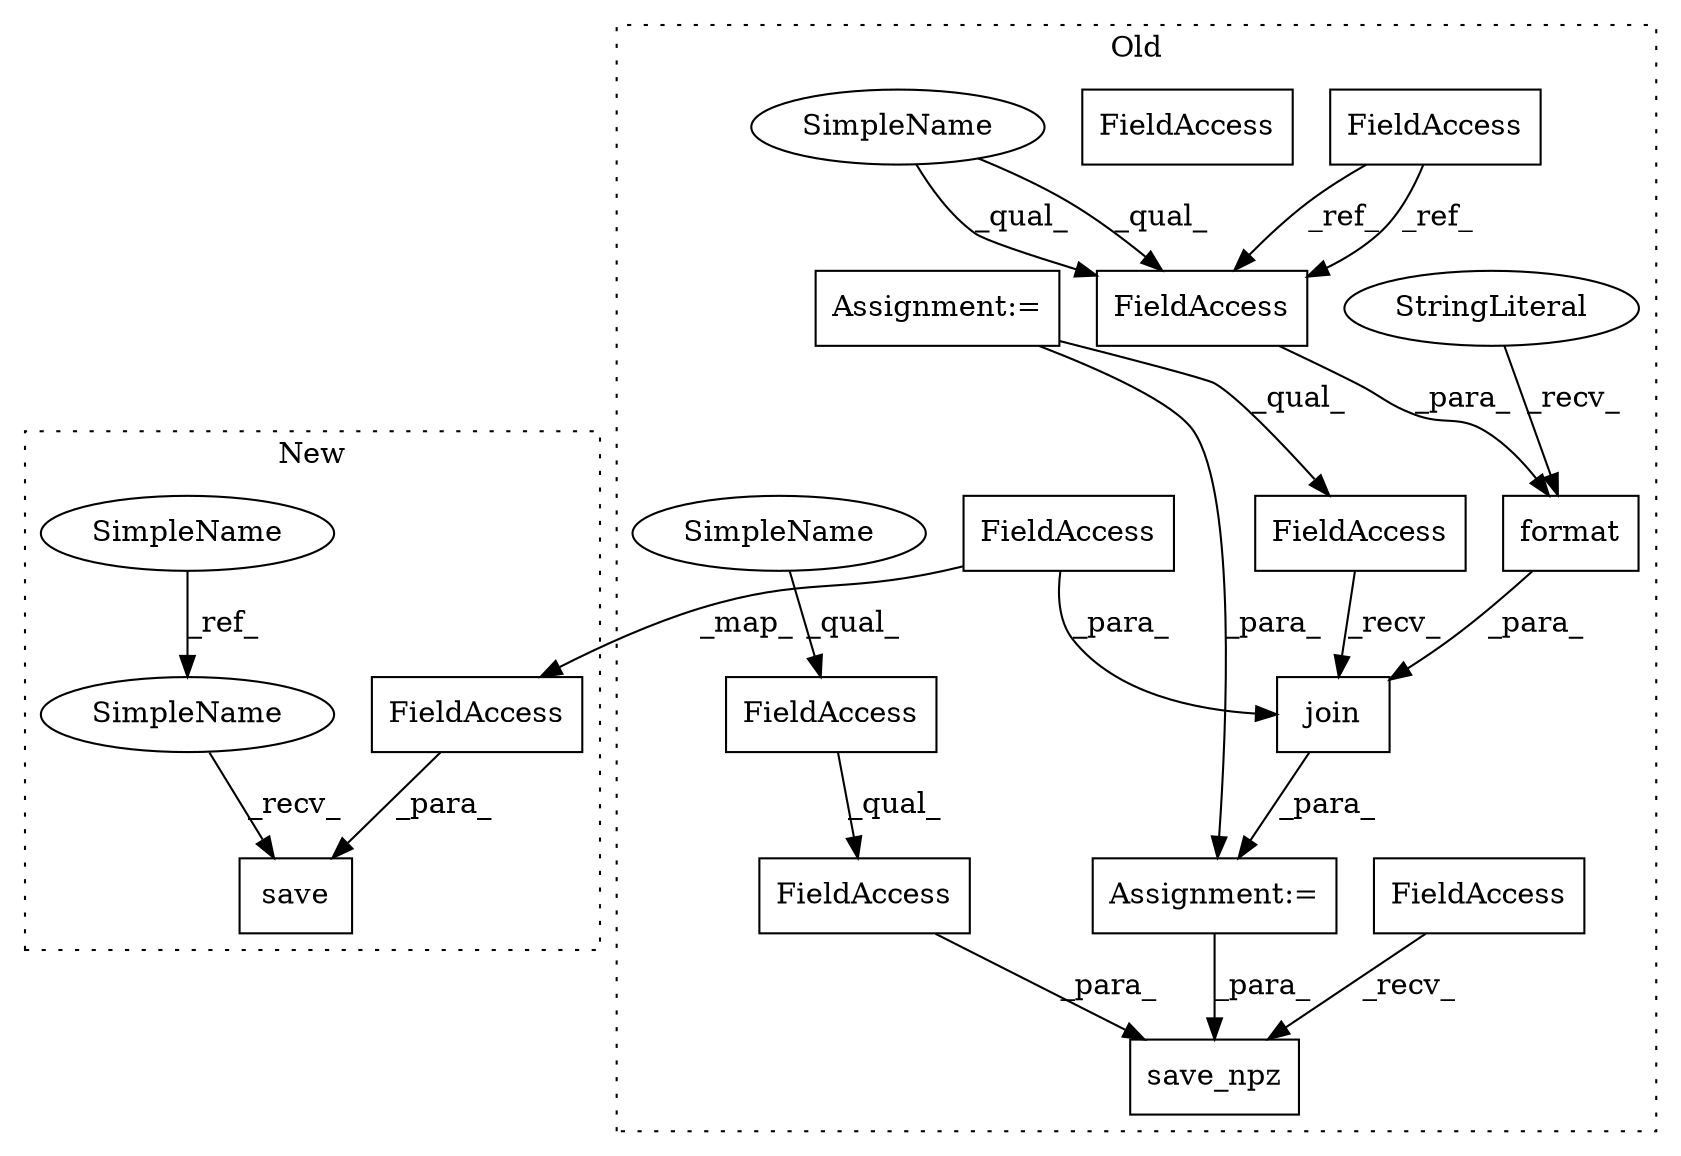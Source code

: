 digraph G {
subgraph cluster0 {
1 [label="join" a="32" s="8903,8950" l="5,1" shape="box"];
3 [label="FieldAccess" a="22" s="8895" l="7" shape="box"];
4 [label="Assignment:=" a="7" s="8894" l="1" shape="box"];
5 [label="Assignment:=" a="7" s="7465" l="2" shape="box"];
6 [label="format" a="32" s="8932,8949" l="7,1" shape="box"];
7 [label="FieldAccess" a="22" s="8778" l="10" shape="box"];
9 [label="FieldAccess" a="22" s="8986" l="9" shape="box"];
10 [label="FieldAccess" a="22" s="8986" l="27" shape="box"];
11 [label="FieldAccess" a="22" s="8939" l="10" shape="box"];
12 [label="StringLiteral" a="45" s="8923" l="8" shape="ellipse"];
13 [label="save_npz" a="32" s="8977,9018" l="9,1" shape="box"];
14 [label="FieldAccess" a="22" s="8959" l="17" shape="box"];
16 [label="FieldAccess" a="22" s="8908" l="14" shape="box"];
18 [label="FieldAccess" a="22" s="8939" l="10" shape="box"];
19 [label="SimpleName" a="42" s="8986" l="4" shape="ellipse"];
20 [label="SimpleName" a="42" s="8939" l="4" shape="ellipse"];
label = "Old";
style="dotted";
}
subgraph cluster1 {
2 [label="save" a="32" s="8792,8811" l="5,1" shape="box"];
8 [label="SimpleName" a="42" s="7251" l="4" shape="ellipse"];
15 [label="FieldAccess" a="22" s="8797" l="14" shape="box"];
17 [label="SimpleName" a="42" s="8787" l="4" shape="ellipse"];
label = "New";
style="dotted";
}
1 -> 4 [label="_para_"];
3 -> 1 [label="_recv_"];
4 -> 13 [label="_para_"];
5 -> 4 [label="_para_"];
5 -> 3 [label="_qual_"];
6 -> 1 [label="_para_"];
7 -> 18 [label="_ref_"];
7 -> 18 [label="_ref_"];
8 -> 17 [label="_ref_"];
9 -> 10 [label="_qual_"];
10 -> 13 [label="_para_"];
12 -> 6 [label="_recv_"];
14 -> 13 [label="_recv_"];
15 -> 2 [label="_para_"];
16 -> 15 [label="_map_"];
16 -> 1 [label="_para_"];
17 -> 2 [label="_recv_"];
18 -> 6 [label="_para_"];
19 -> 9 [label="_qual_"];
20 -> 18 [label="_qual_"];
20 -> 18 [label="_qual_"];
}